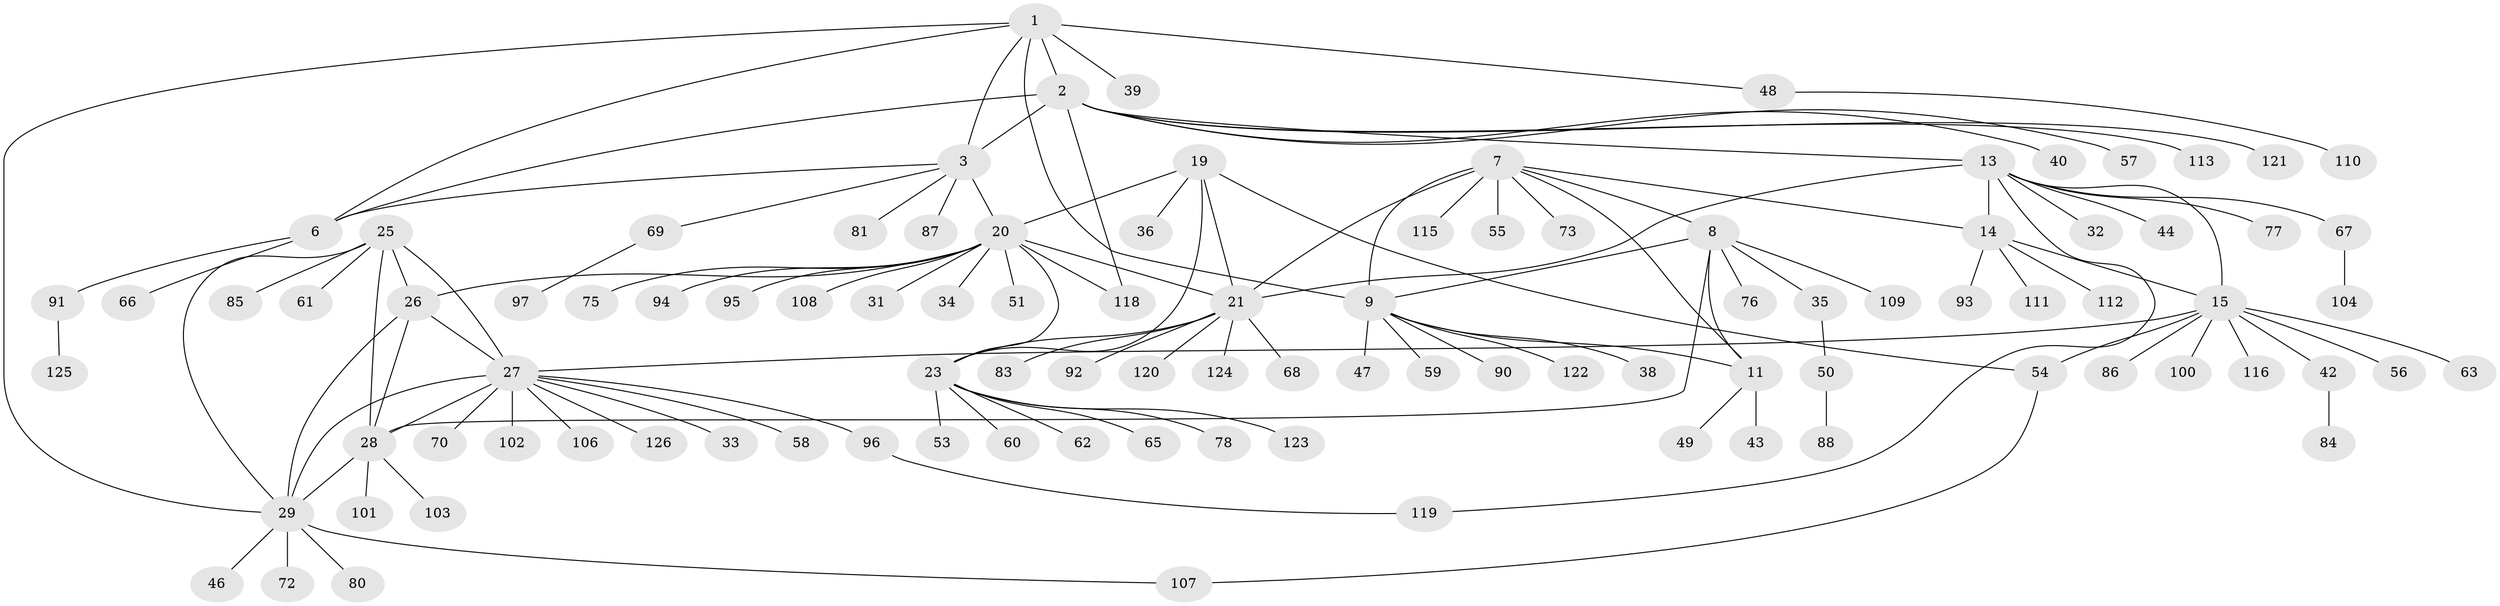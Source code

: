 // Generated by graph-tools (version 1.1) at 2025/52/02/27/25 19:52:16]
// undirected, 101 vertices, 126 edges
graph export_dot {
graph [start="1"]
  node [color=gray90,style=filled];
  1 [super="+5"];
  2 [super="+4"];
  3 [super="+71"];
  6 [super="+114"];
  7 [super="+10"];
  8 [super="+74"];
  9 [super="+12"];
  11 [super="+79"];
  13 [super="+16"];
  14 [super="+17"];
  15 [super="+18"];
  19 [super="+45"];
  20 [super="+24"];
  21 [super="+22"];
  23 [super="+64"];
  25;
  26 [super="+105"];
  27 [super="+52"];
  28 [super="+37"];
  29 [super="+30"];
  31;
  32 [super="+41"];
  33;
  34;
  35;
  36;
  38;
  39;
  40 [super="+82"];
  42 [super="+99"];
  43;
  44;
  46;
  47;
  48;
  49;
  50 [super="+89"];
  51;
  53;
  54;
  55;
  56;
  57;
  58;
  59;
  60;
  61 [super="+117"];
  62;
  63;
  65;
  66;
  67;
  68;
  69;
  70;
  72;
  73;
  75;
  76;
  77;
  78;
  80;
  81;
  83;
  84;
  85;
  86;
  87;
  88 [super="+98"];
  90;
  91;
  92;
  93;
  94;
  95;
  96;
  97;
  100;
  101;
  102;
  103;
  104;
  106;
  107;
  108;
  109;
  110;
  111;
  112;
  113;
  115;
  116;
  118;
  119;
  120;
  121;
  122;
  123;
  124;
  125;
  126;
  1 -- 2 [weight=4];
  1 -- 3 [weight=2];
  1 -- 6 [weight=2];
  1 -- 39;
  1 -- 48;
  1 -- 9;
  1 -- 29;
  2 -- 3 [weight=2];
  2 -- 6 [weight=2];
  2 -- 40;
  2 -- 57;
  2 -- 121;
  2 -- 113;
  2 -- 118;
  2 -- 13;
  3 -- 6;
  3 -- 69;
  3 -- 81;
  3 -- 87;
  3 -- 20;
  6 -- 66;
  6 -- 91;
  7 -- 8 [weight=2];
  7 -- 9 [weight=4];
  7 -- 11 [weight=2];
  7 -- 14;
  7 -- 21;
  7 -- 55;
  7 -- 73;
  7 -- 115;
  8 -- 9 [weight=2];
  8 -- 11;
  8 -- 28;
  8 -- 35;
  8 -- 76;
  8 -- 109;
  9 -- 11 [weight=2];
  9 -- 38;
  9 -- 59;
  9 -- 122;
  9 -- 47;
  9 -- 90;
  11 -- 43;
  11 -- 49;
  13 -- 14 [weight=4];
  13 -- 15 [weight=4];
  13 -- 32;
  13 -- 44;
  13 -- 119;
  13 -- 21;
  13 -- 67;
  13 -- 77;
  14 -- 15 [weight=4];
  14 -- 93;
  14 -- 111;
  14 -- 112;
  15 -- 27;
  15 -- 42;
  15 -- 54;
  15 -- 63;
  15 -- 100;
  15 -- 116;
  15 -- 86;
  15 -- 56;
  19 -- 20 [weight=2];
  19 -- 21 [weight=2];
  19 -- 23;
  19 -- 36;
  19 -- 54;
  20 -- 21 [weight=4];
  20 -- 23 [weight=2];
  20 -- 26;
  20 -- 34;
  20 -- 51;
  20 -- 75;
  20 -- 95;
  20 -- 108;
  20 -- 118;
  20 -- 94;
  20 -- 31;
  21 -- 23 [weight=2];
  21 -- 83;
  21 -- 92;
  21 -- 120;
  21 -- 68;
  21 -- 124;
  23 -- 53;
  23 -- 60;
  23 -- 62;
  23 -- 65;
  23 -- 78;
  23 -- 123;
  25 -- 26;
  25 -- 27;
  25 -- 28;
  25 -- 29 [weight=2];
  25 -- 61;
  25 -- 85;
  26 -- 27;
  26 -- 28;
  26 -- 29 [weight=2];
  27 -- 28;
  27 -- 29 [weight=2];
  27 -- 33;
  27 -- 58;
  27 -- 70;
  27 -- 96;
  27 -- 102;
  27 -- 106;
  27 -- 126;
  28 -- 29 [weight=2];
  28 -- 101;
  28 -- 103;
  29 -- 46;
  29 -- 72;
  29 -- 80;
  29 -- 107;
  35 -- 50;
  42 -- 84;
  48 -- 110;
  50 -- 88;
  54 -- 107;
  67 -- 104;
  69 -- 97;
  91 -- 125;
  96 -- 119;
}
